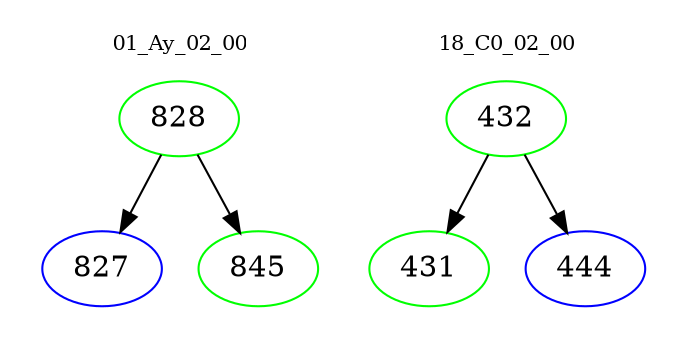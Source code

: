 digraph{
subgraph cluster_0 {
color = white
label = "01_Ay_02_00";
fontsize=10;
T0_828 [label="828", color="green"]
T0_828 -> T0_827 [color="black"]
T0_827 [label="827", color="blue"]
T0_828 -> T0_845 [color="black"]
T0_845 [label="845", color="green"]
}
subgraph cluster_1 {
color = white
label = "18_C0_02_00";
fontsize=10;
T1_432 [label="432", color="green"]
T1_432 -> T1_431 [color="black"]
T1_431 [label="431", color="green"]
T1_432 -> T1_444 [color="black"]
T1_444 [label="444", color="blue"]
}
}
